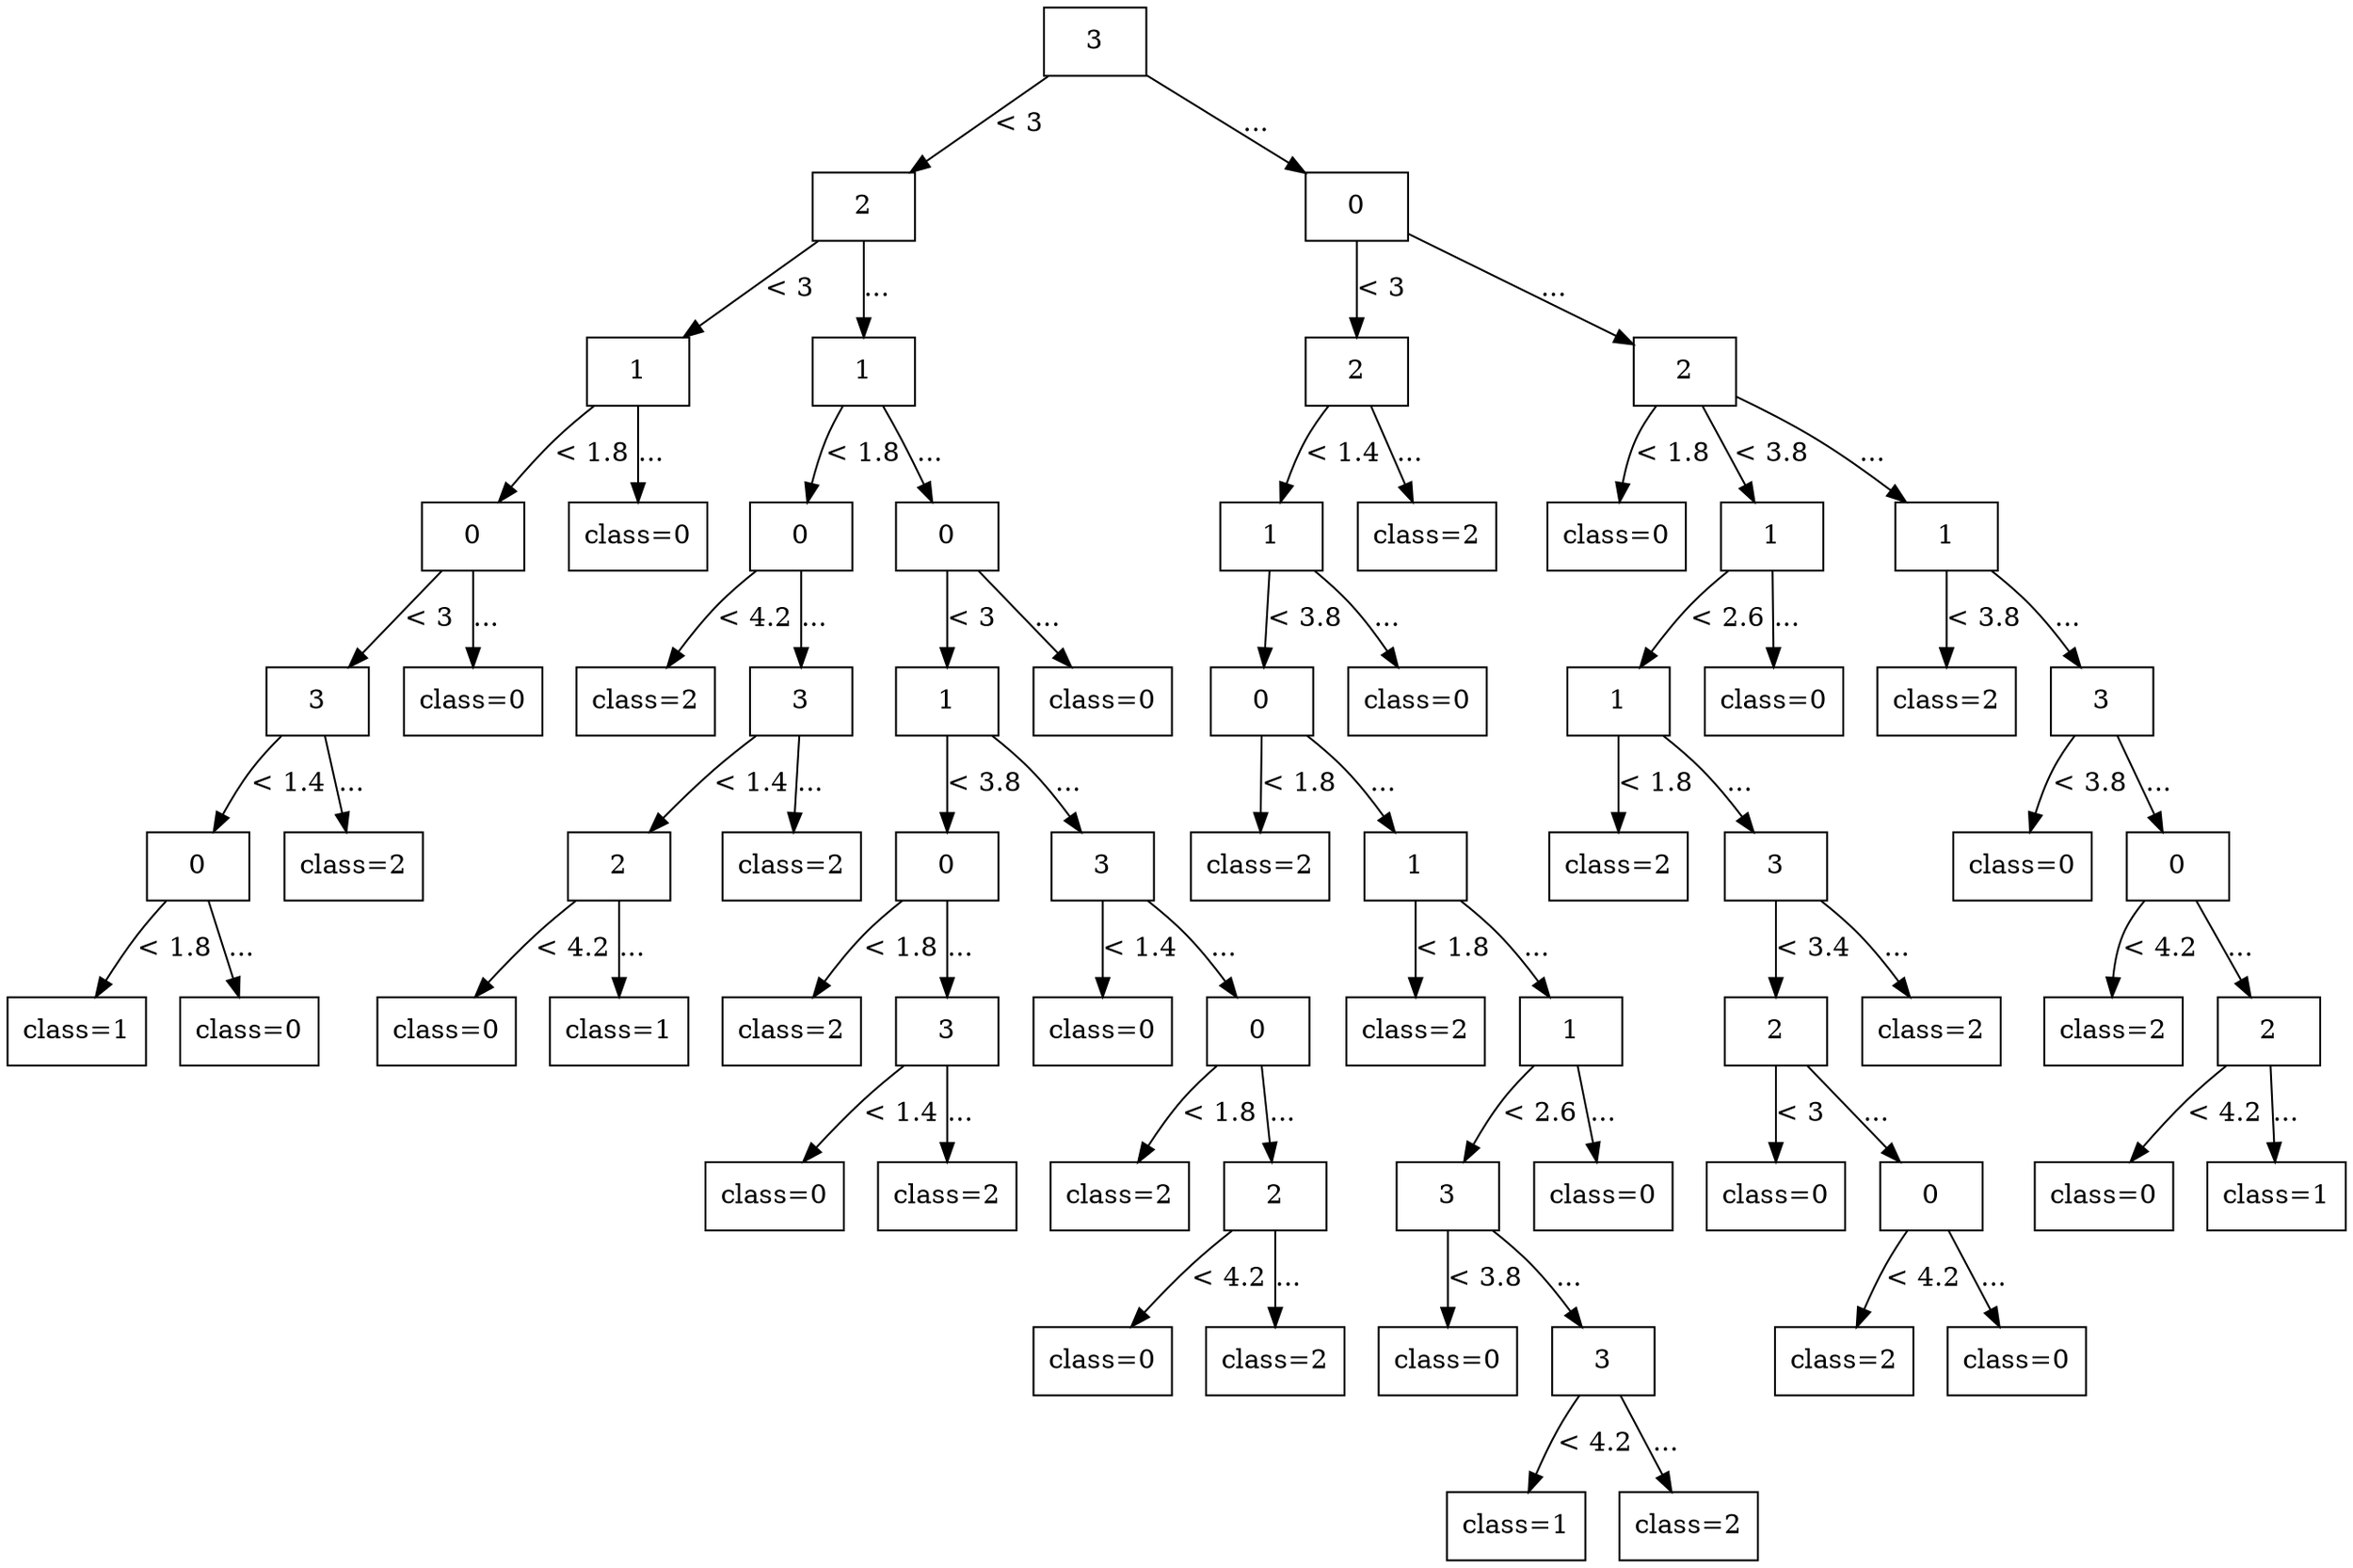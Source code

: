 digraph G {
node [shape=box];

0 [label="3"];

1 [label="2"];
34 [label="0"];

0 -> 1 [label="< 3"];
0 -> 34 [label="..."];

2 [label="1"];
11 [label="1"];
35 [label="2"];
50 [label="2"];

1 -> 2 [label="< 3"];
1 -> 11 [label="..."];
34 -> 35 [label="< 3"];
34 -> 50 [label="..."];

3 [label="0"];
10 [label="class=0"];
12 [label="0"];
19 [label="0"];
36 [label="1"];
49 [label="class=2"];
51 [label="class=0"];
52 [label="1"];
63 [label="1"];

2 -> 3 [label="< 1.8"];
2 -> 10 [label="..."];
11 -> 12 [label="< 1.8"];
11 -> 19 [label="..."];
35 -> 36 [label="< 1.4"];
35 -> 49 [label="..."];
50 -> 51 [label="< 1.8"];
50 -> 52 [label="< 3.8"];
50 -> 63 [label="..."];

4 [label="3"];
9 [label="class=0"];
13 [label="class=2"];
14 [label="3"];
20 [label="1"];
33 [label="class=0"];
37 [label="0"];
48 [label="class=0"];
53 [label="1"];
62 [label="class=0"];
64 [label="class=2"];
65 [label="3"];

3 -> 4 [label="< 3"];
3 -> 9 [label="..."];
12 -> 13 [label="< 4.2"];
12 -> 14 [label="..."];
19 -> 20 [label="< 3"];
19 -> 33 [label="..."];
36 -> 37 [label="< 3.8"];
36 -> 48 [label="..."];
52 -> 53 [label="< 2.6"];
52 -> 62 [label="..."];
63 -> 64 [label="< 3.8"];
63 -> 65 [label="..."];

5 [label="0"];
8 [label="class=2"];
15 [label="2"];
18 [label="class=2"];
21 [label="0"];
26 [label="3"];
38 [label="class=2"];
39 [label="1"];
54 [label="class=2"];
55 [label="3"];
66 [label="class=0"];
67 [label="0"];

4 -> 5 [label="< 1.4"];
4 -> 8 [label="..."];
14 -> 15 [label="< 1.4"];
14 -> 18 [label="..."];
20 -> 21 [label="< 3.8"];
20 -> 26 [label="..."];
37 -> 38 [label="< 1.8"];
37 -> 39 [label="..."];
53 -> 54 [label="< 1.8"];
53 -> 55 [label="..."];
65 -> 66 [label="< 3.8"];
65 -> 67 [label="..."];

6 [label="class=1"];
7 [label="class=0"];
16 [label="class=0"];
17 [label="class=1"];
22 [label="class=2"];
23 [label="3"];
27 [label="class=0"];
28 [label="0"];
40 [label="class=2"];
41 [label="1"];
56 [label="2"];
61 [label="class=2"];
68 [label="class=2"];
69 [label="2"];

5 -> 6 [label="< 1.8"];
5 -> 7 [label="..."];
15 -> 16 [label="< 4.2"];
15 -> 17 [label="..."];
21 -> 22 [label="< 1.8"];
21 -> 23 [label="..."];
26 -> 27 [label="< 1.4"];
26 -> 28 [label="..."];
39 -> 40 [label="< 1.8"];
39 -> 41 [label="..."];
55 -> 56 [label="< 3.4"];
55 -> 61 [label="..."];
67 -> 68 [label="< 4.2"];
67 -> 69 [label="..."];

24 [label="class=0"];
25 [label="class=2"];
29 [label="class=2"];
30 [label="2"];
42 [label="3"];
47 [label="class=0"];
57 [label="class=0"];
58 [label="0"];
70 [label="class=0"];
71 [label="class=1"];

23 -> 24 [label="< 1.4"];
23 -> 25 [label="..."];
28 -> 29 [label="< 1.8"];
28 -> 30 [label="..."];
41 -> 42 [label="< 2.6"];
41 -> 47 [label="..."];
56 -> 57 [label="< 3"];
56 -> 58 [label="..."];
69 -> 70 [label="< 4.2"];
69 -> 71 [label="..."];

31 [label="class=0"];
32 [label="class=2"];
43 [label="class=0"];
44 [label="3"];
59 [label="class=2"];
60 [label="class=0"];

30 -> 31 [label="< 4.2"];
30 -> 32 [label="..."];
42 -> 43 [label="< 3.8"];
42 -> 44 [label="..."];
58 -> 59 [label="< 4.2"];
58 -> 60 [label="..."];

45 [label="class=1"];
46 [label="class=2"];

44 -> 45 [label="< 4.2"];
44 -> 46 [label="..."];

}